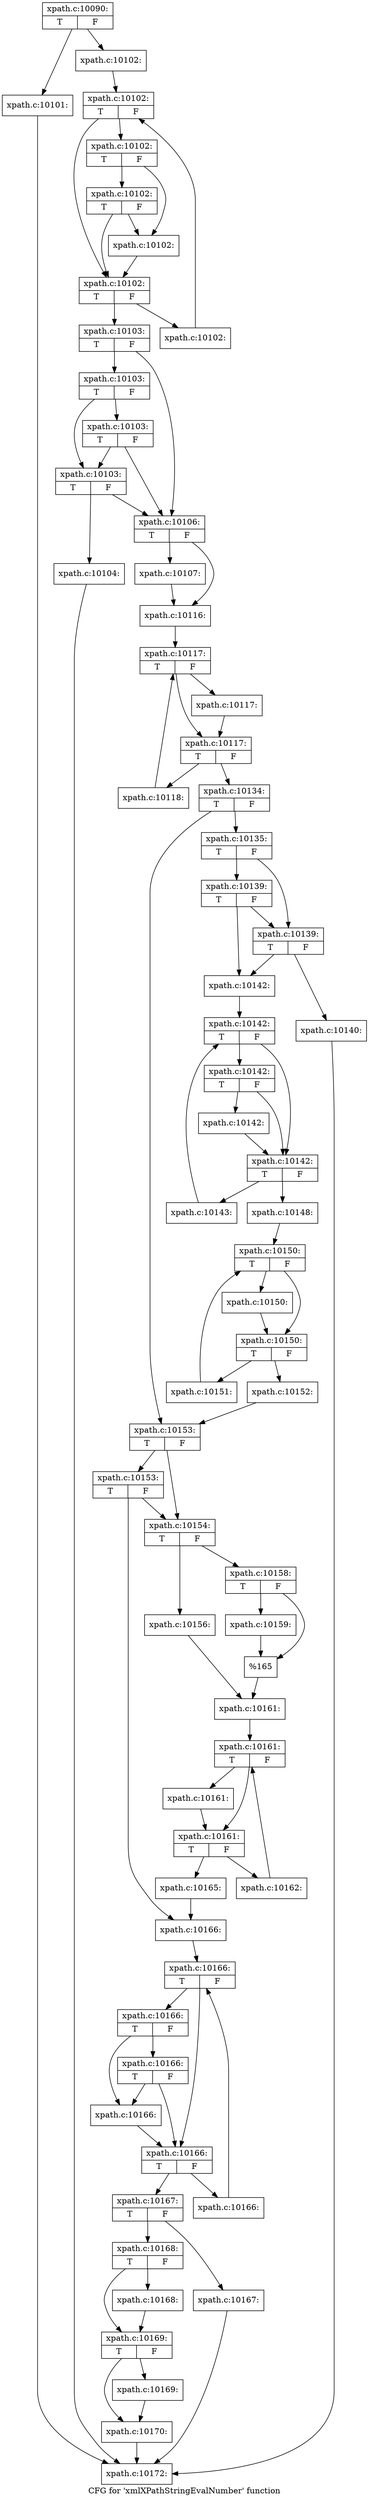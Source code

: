 digraph "CFG for 'xmlXPathStringEvalNumber' function" {
	label="CFG for 'xmlXPathStringEvalNumber' function";

	Node0x4b194d0 [shape=record,label="{xpath.c:10090:|{<s0>T|<s1>F}}"];
	Node0x4b194d0 -> Node0x4b35780;
	Node0x4b194d0 -> Node0x4b357d0;
	Node0x4b35780 [shape=record,label="{xpath.c:10101:}"];
	Node0x4b35780 -> Node0x4b19a90;
	Node0x4b357d0 [shape=record,label="{xpath.c:10102:}"];
	Node0x4b357d0 -> Node0x4b35bf0;
	Node0x4b35bf0 [shape=record,label="{xpath.c:10102:|{<s0>T|<s1>F}}"];
	Node0x4b35bf0 -> Node0x4b35e90;
	Node0x4b35bf0 -> Node0x4b35f30;
	Node0x4b35f30 [shape=record,label="{xpath.c:10102:|{<s0>T|<s1>F}}"];
	Node0x4b35f30 -> Node0x4b36190;
	Node0x4b35f30 -> Node0x4b35ee0;
	Node0x4b36190 [shape=record,label="{xpath.c:10102:|{<s0>T|<s1>F}}"];
	Node0x4b36190 -> Node0x4b35e90;
	Node0x4b36190 -> Node0x4b35ee0;
	Node0x4b35ee0 [shape=record,label="{xpath.c:10102:}"];
	Node0x4b35ee0 -> Node0x4b35e90;
	Node0x4b35e90 [shape=record,label="{xpath.c:10102:|{<s0>T|<s1>F}}"];
	Node0x4b35e90 -> Node0x4b365c0;
	Node0x4b35e90 -> Node0x4b35e10;
	Node0x4b365c0 [shape=record,label="{xpath.c:10102:}"];
	Node0x4b365c0 -> Node0x4b35bf0;
	Node0x4b35e10 [shape=record,label="{xpath.c:10103:|{<s0>T|<s1>F}}"];
	Node0x4b35e10 -> Node0x4b36cd0;
	Node0x4b35e10 -> Node0x4b36c00;
	Node0x4b36cd0 [shape=record,label="{xpath.c:10103:|{<s0>T|<s1>F}}"];
	Node0x4b36cd0 -> Node0x4b36c50;
	Node0x4b36cd0 -> Node0x48f68c0;
	Node0x48f68c0 [shape=record,label="{xpath.c:10103:|{<s0>T|<s1>F}}"];
	Node0x48f68c0 -> Node0x4b36c50;
	Node0x48f68c0 -> Node0x4b36c00;
	Node0x4b36c50 [shape=record,label="{xpath.c:10103:|{<s0>T|<s1>F}}"];
	Node0x4b36c50 -> Node0x4b36bb0;
	Node0x4b36c50 -> Node0x4b36c00;
	Node0x4b36bb0 [shape=record,label="{xpath.c:10104:}"];
	Node0x4b36bb0 -> Node0x4b19a90;
	Node0x4b36c00 [shape=record,label="{xpath.c:10106:|{<s0>T|<s1>F}}"];
	Node0x4b36c00 -> Node0x48f7550;
	Node0x4b36c00 -> Node0x48f75a0;
	Node0x48f7550 [shape=record,label="{xpath.c:10107:}"];
	Node0x48f7550 -> Node0x48f75a0;
	Node0x48f75a0 [shape=record,label="{xpath.c:10116:}"];
	Node0x48f75a0 -> Node0x48f7e60;
	Node0x48f7e60 [shape=record,label="{xpath.c:10117:|{<s0>T|<s1>F}}"];
	Node0x48f7e60 -> Node0x48f8150;
	Node0x48f7e60 -> Node0x48f8100;
	Node0x48f8150 [shape=record,label="{xpath.c:10117:}"];
	Node0x48f8150 -> Node0x48f8100;
	Node0x48f8100 [shape=record,label="{xpath.c:10117:|{<s0>T|<s1>F}}"];
	Node0x48f8100 -> Node0x48f8790;
	Node0x48f8100 -> Node0x48f8080;
	Node0x48f8790 [shape=record,label="{xpath.c:10118:}"];
	Node0x48f8790 -> Node0x48f7e60;
	Node0x48f8080 [shape=record,label="{xpath.c:10134:|{<s0>T|<s1>F}}"];
	Node0x48f8080 -> Node0x48f97b0;
	Node0x48f8080 -> Node0x48f9800;
	Node0x48f97b0 [shape=record,label="{xpath.c:10135:|{<s0>T|<s1>F}}"];
	Node0x48f97b0 -> Node0x48fa860;
	Node0x48f97b0 -> Node0x48fa8e0;
	Node0x48fa8e0 [shape=record,label="{xpath.c:10139:|{<s0>T|<s1>F}}"];
	Node0x48fa8e0 -> Node0x48fa860;
	Node0x48fa8e0 -> Node0x48fa810;
	Node0x48fa860 [shape=record,label="{xpath.c:10139:|{<s0>T|<s1>F}}"];
	Node0x48fa860 -> Node0x48fa810;
	Node0x48fa860 -> Node0x48fa7c0;
	Node0x48fa7c0 [shape=record,label="{xpath.c:10140:}"];
	Node0x48fa7c0 -> Node0x4b19a90;
	Node0x48fa810 [shape=record,label="{xpath.c:10142:}"];
	Node0x48fa810 -> Node0x48fb410;
	Node0x48fb410 [shape=record,label="{xpath.c:10142:|{<s0>T|<s1>F}}"];
	Node0x48fb410 -> Node0x48fb750;
	Node0x48fb410 -> Node0x48fb6b0;
	Node0x48fb750 [shape=record,label="{xpath.c:10142:|{<s0>T|<s1>F}}"];
	Node0x48fb750 -> Node0x48fb700;
	Node0x48fb750 -> Node0x48fb6b0;
	Node0x48fb700 [shape=record,label="{xpath.c:10142:}"];
	Node0x48fb700 -> Node0x48fb6b0;
	Node0x48fb6b0 [shape=record,label="{xpath.c:10142:|{<s0>T|<s1>F}}"];
	Node0x48fb6b0 -> Node0x48fbd10;
	Node0x48fb6b0 -> Node0x48fb630;
	Node0x48fbd10 [shape=record,label="{xpath.c:10143:}"];
	Node0x48fbd10 -> Node0x48fb410;
	Node0x48fb630 [shape=record,label="{xpath.c:10148:}"];
	Node0x48fb630 -> Node0x48fd450;
	Node0x48fd450 [shape=record,label="{xpath.c:10150:|{<s0>T|<s1>F}}"];
	Node0x48fd450 -> Node0x48fd700;
	Node0x48fd450 -> Node0x48fd6b0;
	Node0x48fd700 [shape=record,label="{xpath.c:10150:}"];
	Node0x48fd700 -> Node0x48fd6b0;
	Node0x48fd6b0 [shape=record,label="{xpath.c:10150:|{<s0>T|<s1>F}}"];
	Node0x48fd6b0 -> Node0x48fdd40;
	Node0x48fd6b0 -> Node0x48fd630;
	Node0x48fdd40 [shape=record,label="{xpath.c:10151:}"];
	Node0x48fdd40 -> Node0x48fd450;
	Node0x48fd630 [shape=record,label="{xpath.c:10152:}"];
	Node0x48fd630 -> Node0x48f9800;
	Node0x48f9800 [shape=record,label="{xpath.c:10153:|{<s0>T|<s1>F}}"];
	Node0x48f9800 -> Node0x48fe150;
	Node0x48f9800 -> Node0x48fe1f0;
	Node0x48fe1f0 [shape=record,label="{xpath.c:10153:|{<s0>T|<s1>F}}"];
	Node0x48fe1f0 -> Node0x48fe150;
	Node0x48fe1f0 -> Node0x48fe1a0;
	Node0x48fe150 [shape=record,label="{xpath.c:10154:|{<s0>T|<s1>F}}"];
	Node0x48fe150 -> Node0x48febb0;
	Node0x48fe150 -> Node0x48fec50;
	Node0x48febb0 [shape=record,label="{xpath.c:10156:}"];
	Node0x48febb0 -> Node0x48fec00;
	Node0x48fec50 [shape=record,label="{xpath.c:10158:|{<s0>T|<s1>F}}"];
	Node0x48fec50 -> Node0x48ff440;
	Node0x48fec50 -> Node0x48ff490;
	Node0x48ff440 [shape=record,label="{xpath.c:10159:}"];
	Node0x48ff440 -> Node0x48ff490;
	Node0x48ff490 [shape=record,label="{%165}"];
	Node0x48ff490 -> Node0x48fec00;
	Node0x48fec00 [shape=record,label="{xpath.c:10161:}"];
	Node0x48fec00 -> Node0x48ffc00;
	Node0x48ffc00 [shape=record,label="{xpath.c:10161:|{<s0>T|<s1>F}}"];
	Node0x48ffc00 -> Node0x48ffef0;
	Node0x48ffc00 -> Node0x48ffea0;
	Node0x48ffef0 [shape=record,label="{xpath.c:10161:}"];
	Node0x48ffef0 -> Node0x48ffea0;
	Node0x48ffea0 [shape=record,label="{xpath.c:10161:|{<s0>T|<s1>F}}"];
	Node0x48ffea0 -> Node0x4900530;
	Node0x48ffea0 -> Node0x48ffe20;
	Node0x4900530 [shape=record,label="{xpath.c:10162:}"];
	Node0x4900530 -> Node0x48ffc00;
	Node0x48ffe20 [shape=record,label="{xpath.c:10165:}"];
	Node0x48ffe20 -> Node0x48fe1a0;
	Node0x48fe1a0 [shape=record,label="{xpath.c:10166:}"];
	Node0x48fe1a0 -> Node0x4900f60;
	Node0x4900f60 [shape=record,label="{xpath.c:10166:|{<s0>T|<s1>F}}"];
	Node0x4900f60 -> Node0x4901200;
	Node0x4900f60 -> Node0x49012a0;
	Node0x49012a0 [shape=record,label="{xpath.c:10166:|{<s0>T|<s1>F}}"];
	Node0x49012a0 -> Node0x4901500;
	Node0x49012a0 -> Node0x4901250;
	Node0x4901500 [shape=record,label="{xpath.c:10166:|{<s0>T|<s1>F}}"];
	Node0x4901500 -> Node0x4901200;
	Node0x4901500 -> Node0x4901250;
	Node0x4901250 [shape=record,label="{xpath.c:10166:}"];
	Node0x4901250 -> Node0x4901200;
	Node0x4901200 [shape=record,label="{xpath.c:10166:|{<s0>T|<s1>F}}"];
	Node0x4901200 -> Node0x4901930;
	Node0x4901200 -> Node0x4901180;
	Node0x4901930 [shape=record,label="{xpath.c:10166:}"];
	Node0x4901930 -> Node0x4900f60;
	Node0x4901180 [shape=record,label="{xpath.c:10167:|{<s0>T|<s1>F}}"];
	Node0x4901180 -> Node0x4901f20;
	Node0x4901180 -> Node0x4901f70;
	Node0x4901f20 [shape=record,label="{xpath.c:10167:}"];
	Node0x4901f20 -> Node0x4b19a90;
	Node0x4901f70 [shape=record,label="{xpath.c:10168:|{<s0>T|<s1>F}}"];
	Node0x4901f70 -> Node0x4902550;
	Node0x4901f70 -> Node0x49025a0;
	Node0x4902550 [shape=record,label="{xpath.c:10168:}"];
	Node0x4902550 -> Node0x49025a0;
	Node0x49025a0 [shape=record,label="{xpath.c:10169:|{<s0>T|<s1>F}}"];
	Node0x49025a0 -> Node0x4902ab0;
	Node0x49025a0 -> Node0x4902b00;
	Node0x4902ab0 [shape=record,label="{xpath.c:10169:}"];
	Node0x4902ab0 -> Node0x4902b00;
	Node0x4902b00 [shape=record,label="{xpath.c:10170:}"];
	Node0x4902b00 -> Node0x4b19a90;
	Node0x4b19a90 [shape=record,label="{xpath.c:10172:}"];
}
